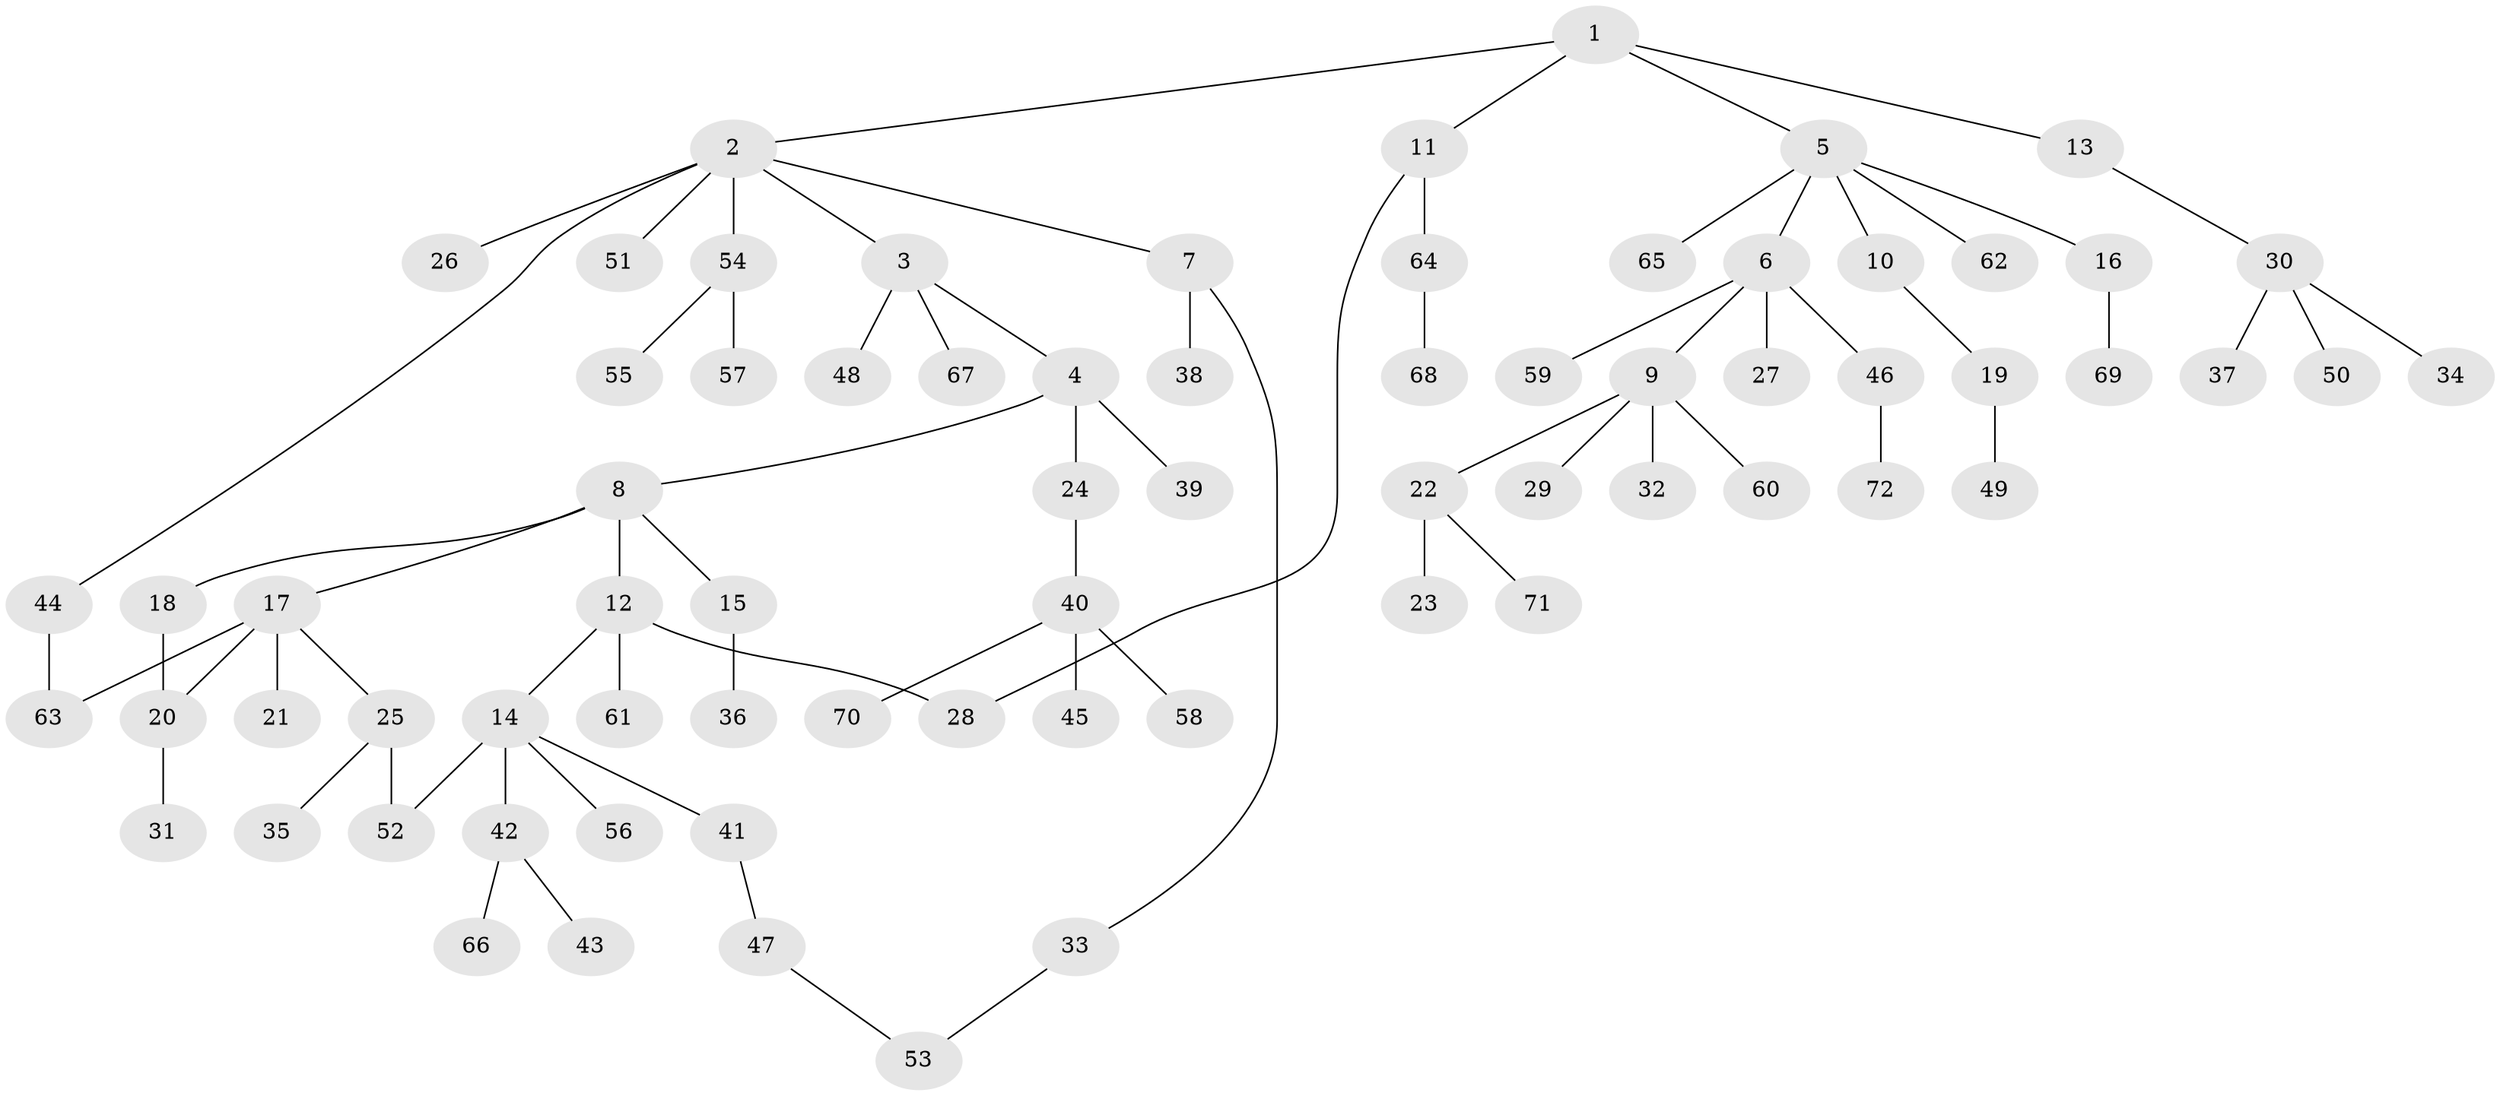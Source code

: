 // Generated by graph-tools (version 1.1) at 2025/13/03/09/25 04:13:35]
// undirected, 72 vertices, 76 edges
graph export_dot {
graph [start="1"]
  node [color=gray90,style=filled];
  1;
  2;
  3;
  4;
  5;
  6;
  7;
  8;
  9;
  10;
  11;
  12;
  13;
  14;
  15;
  16;
  17;
  18;
  19;
  20;
  21;
  22;
  23;
  24;
  25;
  26;
  27;
  28;
  29;
  30;
  31;
  32;
  33;
  34;
  35;
  36;
  37;
  38;
  39;
  40;
  41;
  42;
  43;
  44;
  45;
  46;
  47;
  48;
  49;
  50;
  51;
  52;
  53;
  54;
  55;
  56;
  57;
  58;
  59;
  60;
  61;
  62;
  63;
  64;
  65;
  66;
  67;
  68;
  69;
  70;
  71;
  72;
  1 -- 2;
  1 -- 5;
  1 -- 11;
  1 -- 13;
  2 -- 3;
  2 -- 7;
  2 -- 26;
  2 -- 44;
  2 -- 51;
  2 -- 54;
  3 -- 4;
  3 -- 48;
  3 -- 67;
  4 -- 8;
  4 -- 24;
  4 -- 39;
  5 -- 6;
  5 -- 10;
  5 -- 16;
  5 -- 62;
  5 -- 65;
  6 -- 9;
  6 -- 27;
  6 -- 46;
  6 -- 59;
  7 -- 33;
  7 -- 38;
  8 -- 12;
  8 -- 15;
  8 -- 17;
  8 -- 18;
  9 -- 22;
  9 -- 29;
  9 -- 32;
  9 -- 60;
  10 -- 19;
  11 -- 64;
  11 -- 28;
  12 -- 14;
  12 -- 28;
  12 -- 61;
  13 -- 30;
  14 -- 41;
  14 -- 42;
  14 -- 52;
  14 -- 56;
  15 -- 36;
  16 -- 69;
  17 -- 20;
  17 -- 21;
  17 -- 25;
  17 -- 63;
  18 -- 20;
  19 -- 49;
  20 -- 31;
  22 -- 23;
  22 -- 71;
  24 -- 40;
  25 -- 35;
  25 -- 52;
  30 -- 34;
  30 -- 37;
  30 -- 50;
  33 -- 53;
  40 -- 45;
  40 -- 58;
  40 -- 70;
  41 -- 47;
  42 -- 43;
  42 -- 66;
  44 -- 63;
  46 -- 72;
  47 -- 53;
  54 -- 55;
  54 -- 57;
  64 -- 68;
}
